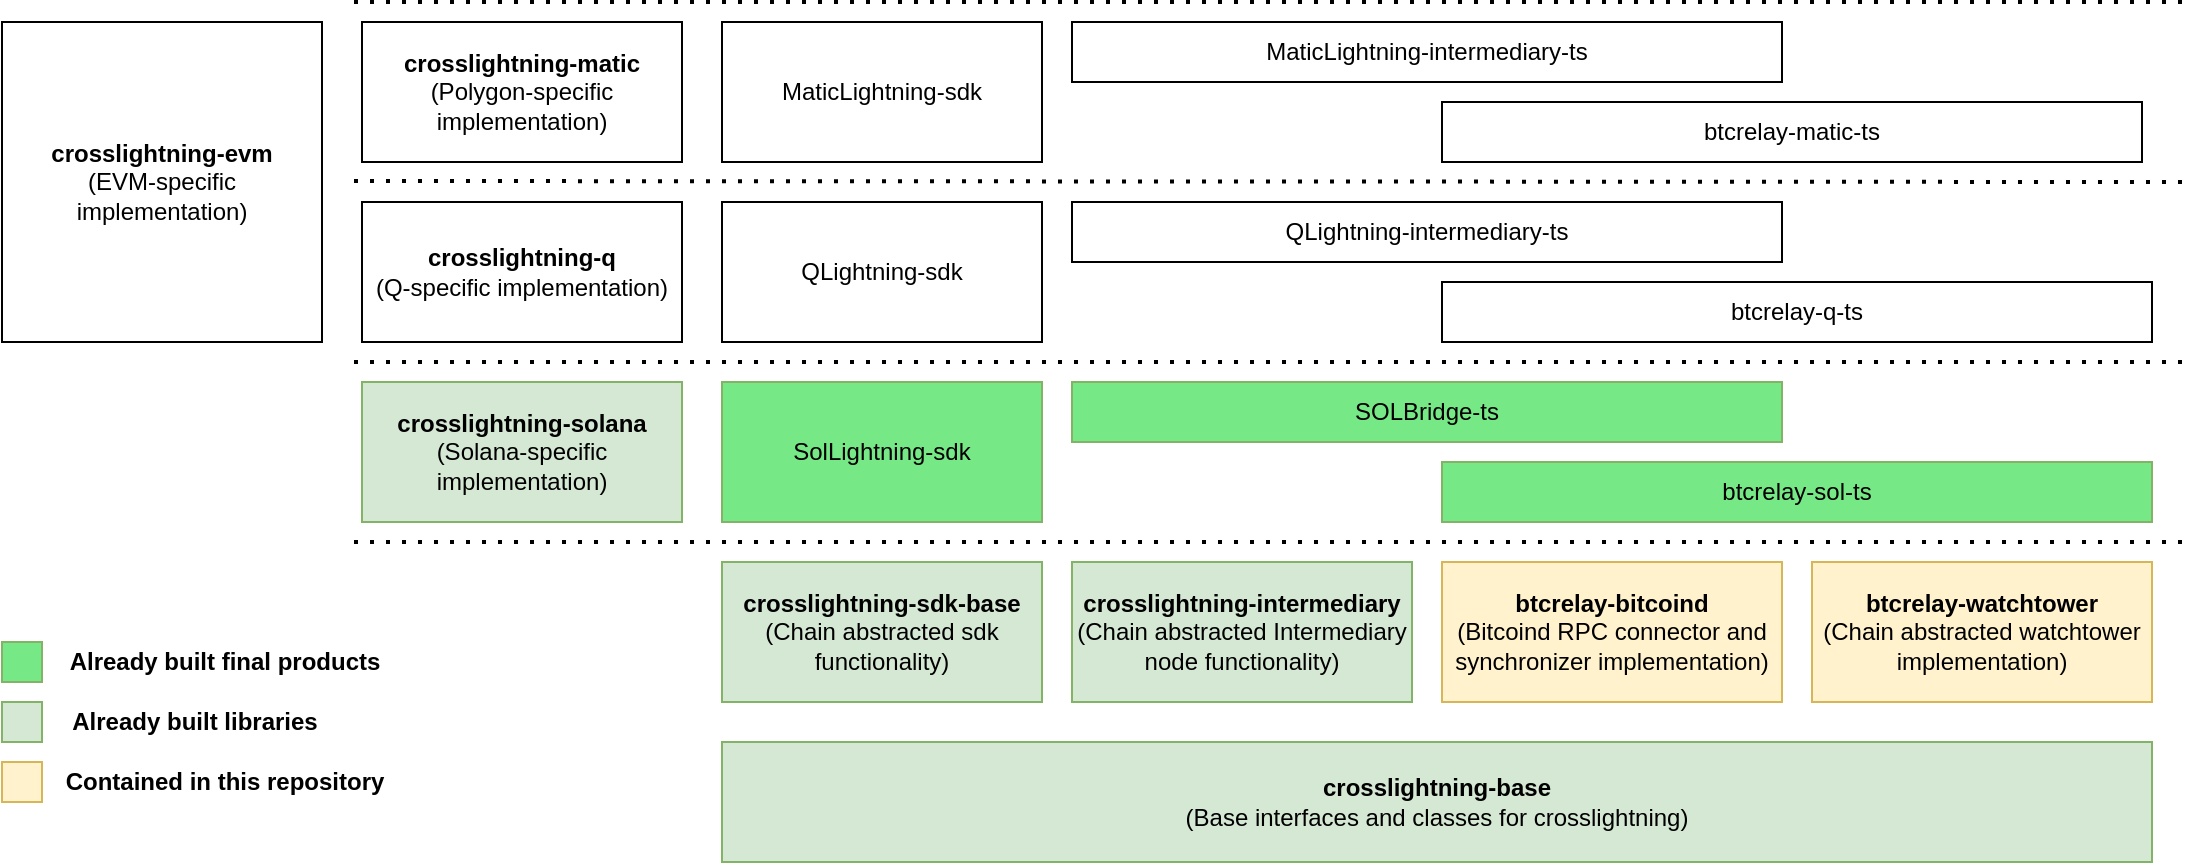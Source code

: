<mxfile version="20.8.16" type="device"><diagram name="Page-1" id="gxqn1to2C_gvM4aDI9-d"><mxGraphModel dx="1304" dy="968" grid="1" gridSize="10" guides="1" tooltips="1" connect="1" arrows="1" fold="1" page="1" pageScale="1" pageWidth="1100" pageHeight="850" math="0" shadow="0"><root><mxCell id="0"/><mxCell id="1" parent="0"/><mxCell id="eD0Ezld50O2-OyB7pNrv-2" value="&lt;b&gt;crosslightning-sdk-base&lt;br&gt;&lt;/b&gt;(Chain abstracted sdk functionality)" style="rounded=0;whiteSpace=wrap;html=1;" parent="1" vertex="1"><mxGeometry x="400" y="320" width="160" height="60" as="geometry"/></mxCell><mxCell id="eD0Ezld50O2-OyB7pNrv-4" value="&lt;b&gt;crosslightning-intermediary&lt;br&gt;&lt;/b&gt;(Chain abstracted Intermediary node functionality)" style="rounded=0;whiteSpace=wrap;html=1;fillColor=#fff2cc;strokeColor=#d6b656;" parent="1" vertex="1"><mxGeometry x="575" y="320" width="170" height="70" as="geometry"/></mxCell><mxCell id="eD0Ezld50O2-OyB7pNrv-5" value="&lt;b&gt;btcrelay-bitcoind&lt;br&gt;&lt;/b&gt;(Bitcoind RPC connector and synchronizer implementation)" style="rounded=0;whiteSpace=wrap;html=1;fillColor=#fff2cc;strokeColor=#d6b656;" parent="1" vertex="1"><mxGeometry x="760" y="320" width="170" height="70" as="geometry"/></mxCell><mxCell id="eD0Ezld50O2-OyB7pNrv-6" value="&lt;b&gt;crosslightning-solana&lt;br&gt;&lt;/b&gt;(Solana-specific implementation)" style="rounded=0;whiteSpace=wrap;html=1;" parent="1" vertex="1"><mxGeometry x="220" y="230" width="160" height="70" as="geometry"/></mxCell><mxCell id="eD0Ezld50O2-OyB7pNrv-7" value="SolLightning-sdk" style="rounded=0;whiteSpace=wrap;html=1;fillColor=#76E885;strokeColor=#82b366;" parent="1" vertex="1"><mxGeometry x="400" y="230" width="160" height="70" as="geometry"/></mxCell><mxCell id="eD0Ezld50O2-OyB7pNrv-8" value="btcrelay-sol-ts" style="rounded=0;whiteSpace=wrap;html=1;fillColor=#76E885;strokeColor=#82b366;" parent="1" vertex="1"><mxGeometry x="760" y="270" width="355" height="30" as="geometry"/></mxCell><mxCell id="eD0Ezld50O2-OyB7pNrv-9" value="SOLBridge-ts" style="rounded=0;whiteSpace=wrap;html=1;fillColor=#76E885;strokeColor=#82b366;" parent="1" vertex="1"><mxGeometry x="575" y="230" width="355" height="30" as="geometry"/></mxCell><mxCell id="eD0Ezld50O2-OyB7pNrv-11" value="" style="endArrow=none;dashed=1;html=1;dashPattern=1 3;strokeWidth=2;rounded=0;" parent="1" edge="1"><mxGeometry width="50" height="50" relative="1" as="geometry"><mxPoint x="1130" y="310" as="sourcePoint"/><mxPoint x="210" y="310" as="targetPoint"/></mxGeometry></mxCell><mxCell id="eD0Ezld50O2-OyB7pNrv-13" value="" style="endArrow=none;dashed=1;html=1;dashPattern=1 3;strokeWidth=2;rounded=0;" parent="1" edge="1"><mxGeometry width="50" height="50" relative="1" as="geometry"><mxPoint x="1130" y="220" as="sourcePoint"/><mxPoint x="210" y="220" as="targetPoint"/></mxGeometry></mxCell><mxCell id="eD0Ezld50O2-OyB7pNrv-15" value="&lt;b&gt;crosslightning-evm&lt;br&gt;&lt;/b&gt;(EVM-specific implementation)" style="rounded=0;whiteSpace=wrap;html=1;" parent="1" vertex="1"><mxGeometry x="40" y="50" width="160" height="160" as="geometry"/></mxCell><mxCell id="eD0Ezld50O2-OyB7pNrv-16" value="&lt;b&gt;crosslightning-q&lt;br&gt;&lt;/b&gt;(Q-specific implementation)" style="rounded=0;whiteSpace=wrap;html=1;" parent="1" vertex="1"><mxGeometry x="220" y="140" width="160" height="70" as="geometry"/></mxCell><mxCell id="eD0Ezld50O2-OyB7pNrv-17" value="&lt;b&gt;crosslightning-matic&lt;br&gt;&lt;/b&gt;(Polygon-specific implementation)" style="rounded=0;whiteSpace=wrap;html=1;" parent="1" vertex="1"><mxGeometry x="220" y="50" width="160" height="70" as="geometry"/></mxCell><mxCell id="eD0Ezld50O2-OyB7pNrv-18" value="" style="endArrow=none;dashed=1;html=1;dashPattern=1 3;strokeWidth=2;rounded=0;" parent="1" edge="1"><mxGeometry width="50" height="50" relative="1" as="geometry"><mxPoint x="1130" y="130" as="sourcePoint"/><mxPoint x="210" y="129.5" as="targetPoint"/></mxGeometry></mxCell><mxCell id="eD0Ezld50O2-OyB7pNrv-19" value="" style="endArrow=none;dashed=1;html=1;dashPattern=1 3;strokeWidth=2;rounded=0;" parent="1" edge="1"><mxGeometry width="50" height="50" relative="1" as="geometry"><mxPoint x="1130" y="40" as="sourcePoint"/><mxPoint x="210" y="40" as="targetPoint"/></mxGeometry></mxCell><mxCell id="eD0Ezld50O2-OyB7pNrv-23" value="QLightning-sdk" style="rounded=0;whiteSpace=wrap;html=1;" parent="1" vertex="1"><mxGeometry x="400" y="140" width="160" height="70" as="geometry"/></mxCell><mxCell id="eD0Ezld50O2-OyB7pNrv-24" value="btcrelay-q-ts" style="rounded=0;whiteSpace=wrap;html=1;" parent="1" vertex="1"><mxGeometry x="760" y="180" width="355" height="30" as="geometry"/></mxCell><mxCell id="eD0Ezld50O2-OyB7pNrv-25" value="QLightning-intermediary-ts" style="rounded=0;whiteSpace=wrap;html=1;" parent="1" vertex="1"><mxGeometry x="575" y="140" width="355" height="30" as="geometry"/></mxCell><mxCell id="eD0Ezld50O2-OyB7pNrv-26" value="MaticLightning-sdk" style="rounded=0;whiteSpace=wrap;html=1;" parent="1" vertex="1"><mxGeometry x="400" y="50" width="160" height="70" as="geometry"/></mxCell><mxCell id="eD0Ezld50O2-OyB7pNrv-27" value="btcrelay-matic-ts" style="rounded=0;whiteSpace=wrap;html=1;" parent="1" vertex="1"><mxGeometry x="760" y="90" width="350" height="30" as="geometry"/></mxCell><mxCell id="eD0Ezld50O2-OyB7pNrv-28" value="MaticLightning-intermediary-ts" style="rounded=0;whiteSpace=wrap;html=1;" parent="1" vertex="1"><mxGeometry x="575" y="50" width="355" height="30" as="geometry"/></mxCell><mxCell id="eD0Ezld50O2-OyB7pNrv-30" value="&lt;b&gt;crosslightning-sdk-base&lt;br&gt;&lt;/b&gt;(Chain abstracted sdk functionality)" style="rounded=0;whiteSpace=wrap;html=1;fillColor=#d5e8d4;strokeColor=#82b366;" parent="1" vertex="1"><mxGeometry x="400" y="320" width="160" height="70" as="geometry"/></mxCell><mxCell id="eD0Ezld50O2-OyB7pNrv-31" value="&lt;b&gt;crosslightning-solana&lt;br&gt;&lt;/b&gt;(Solana-specific implementation)" style="rounded=0;whiteSpace=wrap;html=1;fillColor=#d5e8d4;strokeColor=#82b366;" parent="1" vertex="1"><mxGeometry x="220" y="230" width="160" height="70" as="geometry"/></mxCell><mxCell id="eD0Ezld50O2-OyB7pNrv-32" value="&lt;b&gt;crosslightning-base&lt;br&gt;&lt;/b&gt;(Base interfaces and classes for crosslightning)" style="rounded=0;whiteSpace=wrap;html=1;fillColor=#fff2cc;strokeColor=#d6b656;" parent="1" vertex="1"><mxGeometry x="400" y="410" width="715" height="60" as="geometry"/></mxCell><mxCell id="eD0Ezld50O2-OyB7pNrv-33" value="" style="rounded=0;whiteSpace=wrap;html=1;fillColor=#76E885;strokeColor=#82b366;" parent="1" vertex="1"><mxGeometry x="40" y="360" width="20" height="20" as="geometry"/></mxCell><mxCell id="eD0Ezld50O2-OyB7pNrv-34" value="" style="rounded=0;whiteSpace=wrap;html=1;fillColor=#d5e8d4;strokeColor=#82b366;" parent="1" vertex="1"><mxGeometry x="40" y="390" width="20" height="20" as="geometry"/></mxCell><mxCell id="eD0Ezld50O2-OyB7pNrv-35" value="&lt;b&gt;Already built final products&lt;/b&gt;" style="text;html=1;align=center;verticalAlign=middle;resizable=0;points=[];autosize=1;strokeColor=none;fillColor=none;" parent="1" vertex="1"><mxGeometry x="61" y="355" width="180" height="30" as="geometry"/></mxCell><mxCell id="eD0Ezld50O2-OyB7pNrv-36" value="&lt;b&gt;Already built libraries&lt;/b&gt;" style="text;html=1;align=center;verticalAlign=middle;resizable=0;points=[];autosize=1;strokeColor=none;fillColor=none;" parent="1" vertex="1"><mxGeometry x="61" y="385" width="150" height="30" as="geometry"/></mxCell><mxCell id="eD0Ezld50O2-OyB7pNrv-39" value="&lt;b&gt;btcrelay-watchtower&lt;br&gt;&lt;/b&gt;(Chain abstracted watchtower implementation)" style="rounded=0;whiteSpace=wrap;html=1;fillColor=#fff2cc;strokeColor=#d6b656;" parent="1" vertex="1"><mxGeometry x="945" y="320" width="170" height="70" as="geometry"/></mxCell><mxCell id="wq95cg5BUCzo2gpPvdva-1" value="&lt;b&gt;Contained in this repository&lt;br&gt;&lt;/b&gt;" style="text;html=1;align=center;verticalAlign=middle;resizable=0;points=[];autosize=1;strokeColor=none;fillColor=none;" vertex="1" parent="1"><mxGeometry x="61" y="415" width="180" height="30" as="geometry"/></mxCell><mxCell id="wq95cg5BUCzo2gpPvdva-2" value="&lt;br&gt;&lt;b&gt;&lt;br&gt;&lt;/b&gt;" style="rounded=0;whiteSpace=wrap;html=1;fillColor=#fff2cc;strokeColor=#d6b656;" vertex="1" parent="1"><mxGeometry x="40" y="420" width="20" height="20" as="geometry"/></mxCell><mxCell id="wq95cg5BUCzo2gpPvdva-3" value="&lt;b&gt;crosslightning-base&lt;br&gt;&lt;/b&gt;(Base interfaces and classes for crosslightning)" style="rounded=0;whiteSpace=wrap;html=1;fillColor=#d5e8d4;strokeColor=#82b366;" vertex="1" parent="1"><mxGeometry x="400" y="410" width="715" height="60" as="geometry"/></mxCell><mxCell id="wq95cg5BUCzo2gpPvdva-4" value="&lt;b&gt;crosslightning-intermediary&lt;br&gt;&lt;/b&gt;(Chain abstracted Intermediary node functionality)" style="rounded=0;whiteSpace=wrap;html=1;fillColor=#d5e8d4;strokeColor=#82b366;" vertex="1" parent="1"><mxGeometry x="575" y="320" width="170" height="70" as="geometry"/></mxCell></root></mxGraphModel></diagram></mxfile>